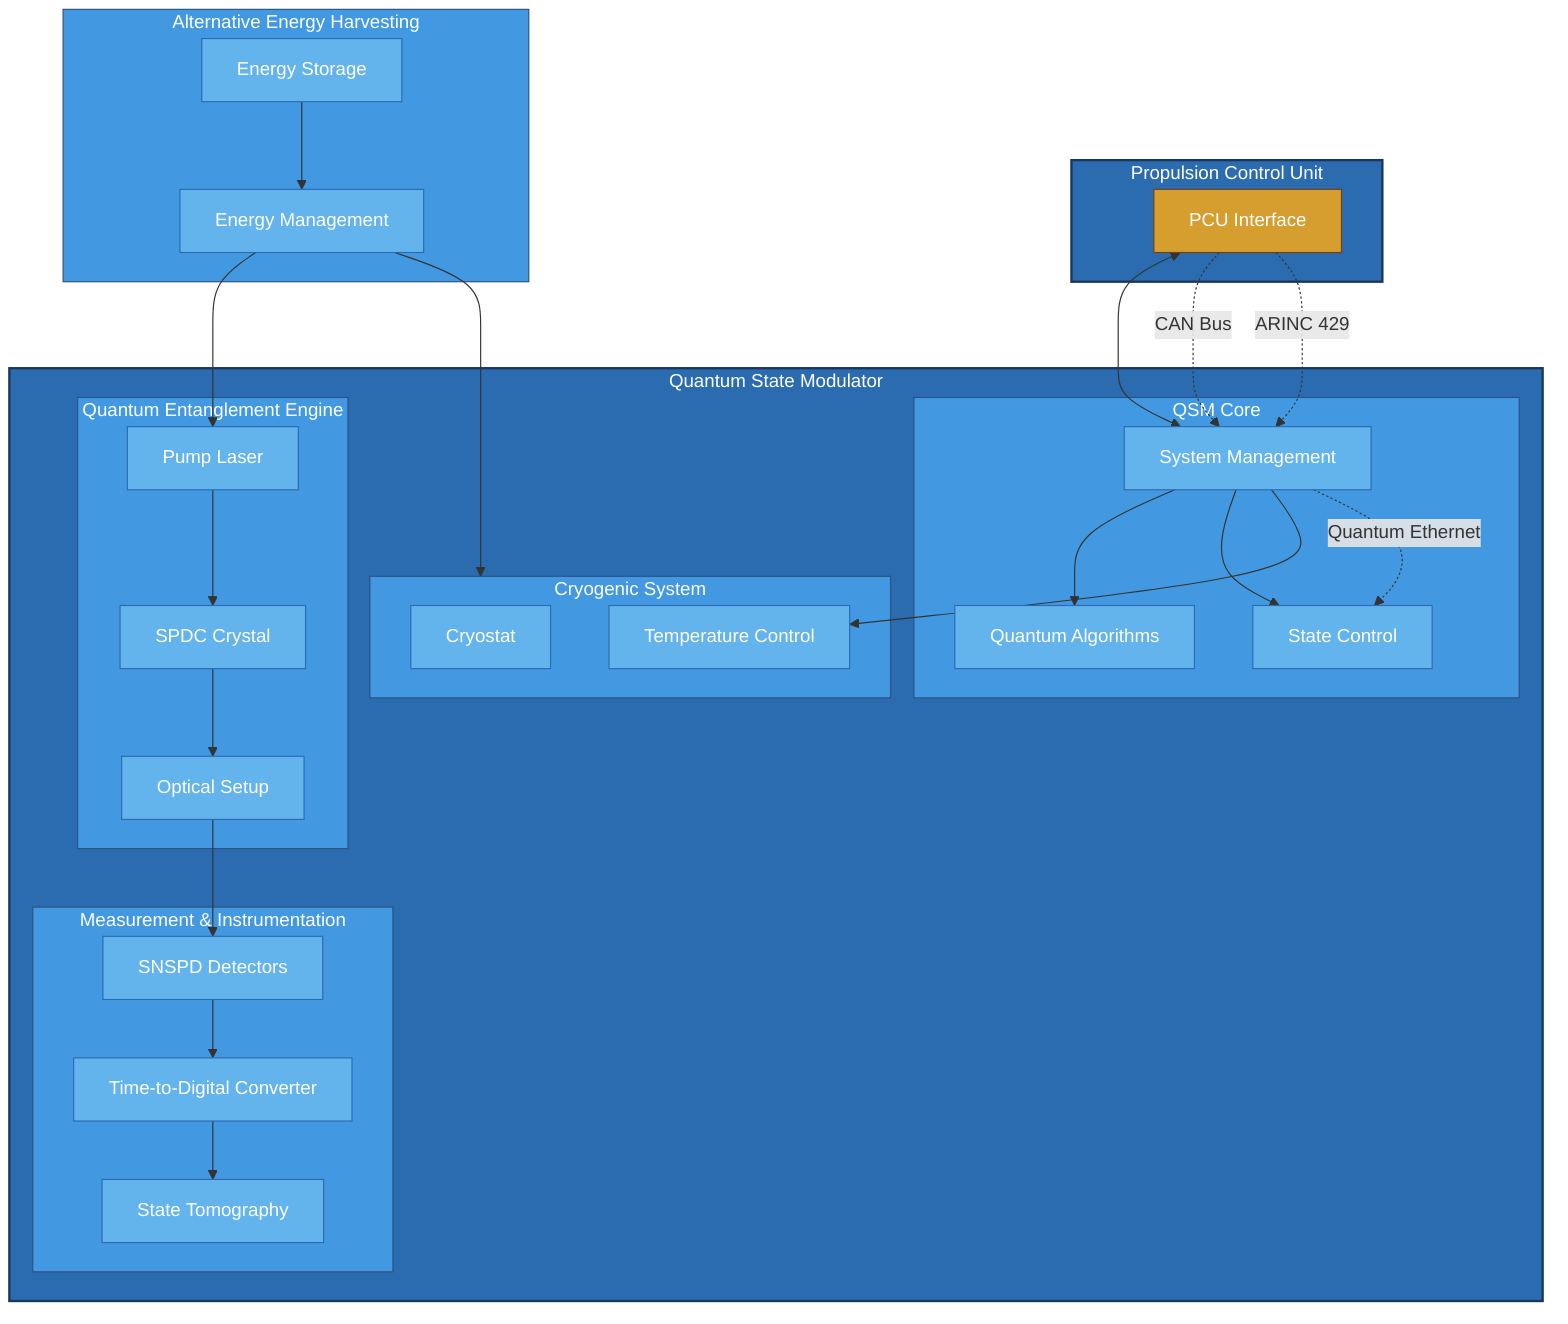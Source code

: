 graph TB
    subgraph PCU[Propulsion Control Unit]
        PCU_INT[PCU Interface]
    end

    subgraph QSM[Quantum State Modulator]
        subgraph QEE[Quantum Entanglement Engine]
            PUMP[Pump Laser]
            CRYSTAL[SPDC Crystal]
            OPTICAL[Optical Setup]
        end
        
        subgraph CORE[QSM Core]
            ALG[Quantum Algorithms]
            STATE[State Control]
            MGMT[System Management]
        end
        
        subgraph CRYO[Cryogenic System]
            CRYOSTAT[Cryostat]
            TEMP[Temperature Control]
        end
        
        subgraph MEAS[Measurement & Instrumentation]
            SNSPD[SNSPD Detectors]
            TDC[Time-to-Digital Converter]
            TOMO[State Tomography]
        end
    end

    subgraph AEHCS[Alternative Energy Harvesting]
        ENERGY[Energy Management]
        STORAGE[Energy Storage]
    end

    %% Data Flow Connections
    PUMP --> CRYSTAL
    CRYSTAL --> OPTICAL
    OPTICAL --> SNSPD
    SNSPD --> TDC
    TDC --> TOMO
    
    %% Control Connections
    PCU_INT <--> MGMT
    MGMT --> ALG
    MGMT --> STATE
    MGMT --> TEMP
    
    %% Power Management
    ENERGY --> PUMP
    ENERGY --> CRYO
    STORAGE --> ENERGY

    %% Interface Connections
    PCU_INT -.->|CAN Bus| MGMT
    PCU_INT -.->|ARINC 429| MGMT
    MGMT -.->|Quantum Ethernet| STATE

    classDef default fill:#e6e6e6,stroke:#333,stroke-width:1px,color:#333
    classDef mainSystem fill:#2b6cb0,stroke:#1a365d,stroke-width:2px,color:white
    classDef subSystem fill:#4299e1,stroke:#2c5282,stroke-width:1px,color:white
    classDef component fill:#63b3ed,stroke:#2b6cb0,stroke-width:1px,color:white
    classDef interface fill:#d69e2e,stroke:#744210,stroke-width:1px,color:white
    classDef critical fill:#e53e3e,stroke:#822727,stroke-width:1px,color:white

    class QSM,PCU mainSystem
    class QEE,CORE,CRYO,MEAS,AEHCS subSystem
    class PUMP,CRYSTAL,OPTICAL,ALG,STATE,MGMT,CRYOSTAT,TEMP,SNSPD,TDC,TOMO,ENERGY,STORAGE component
    class PCU_INT interface